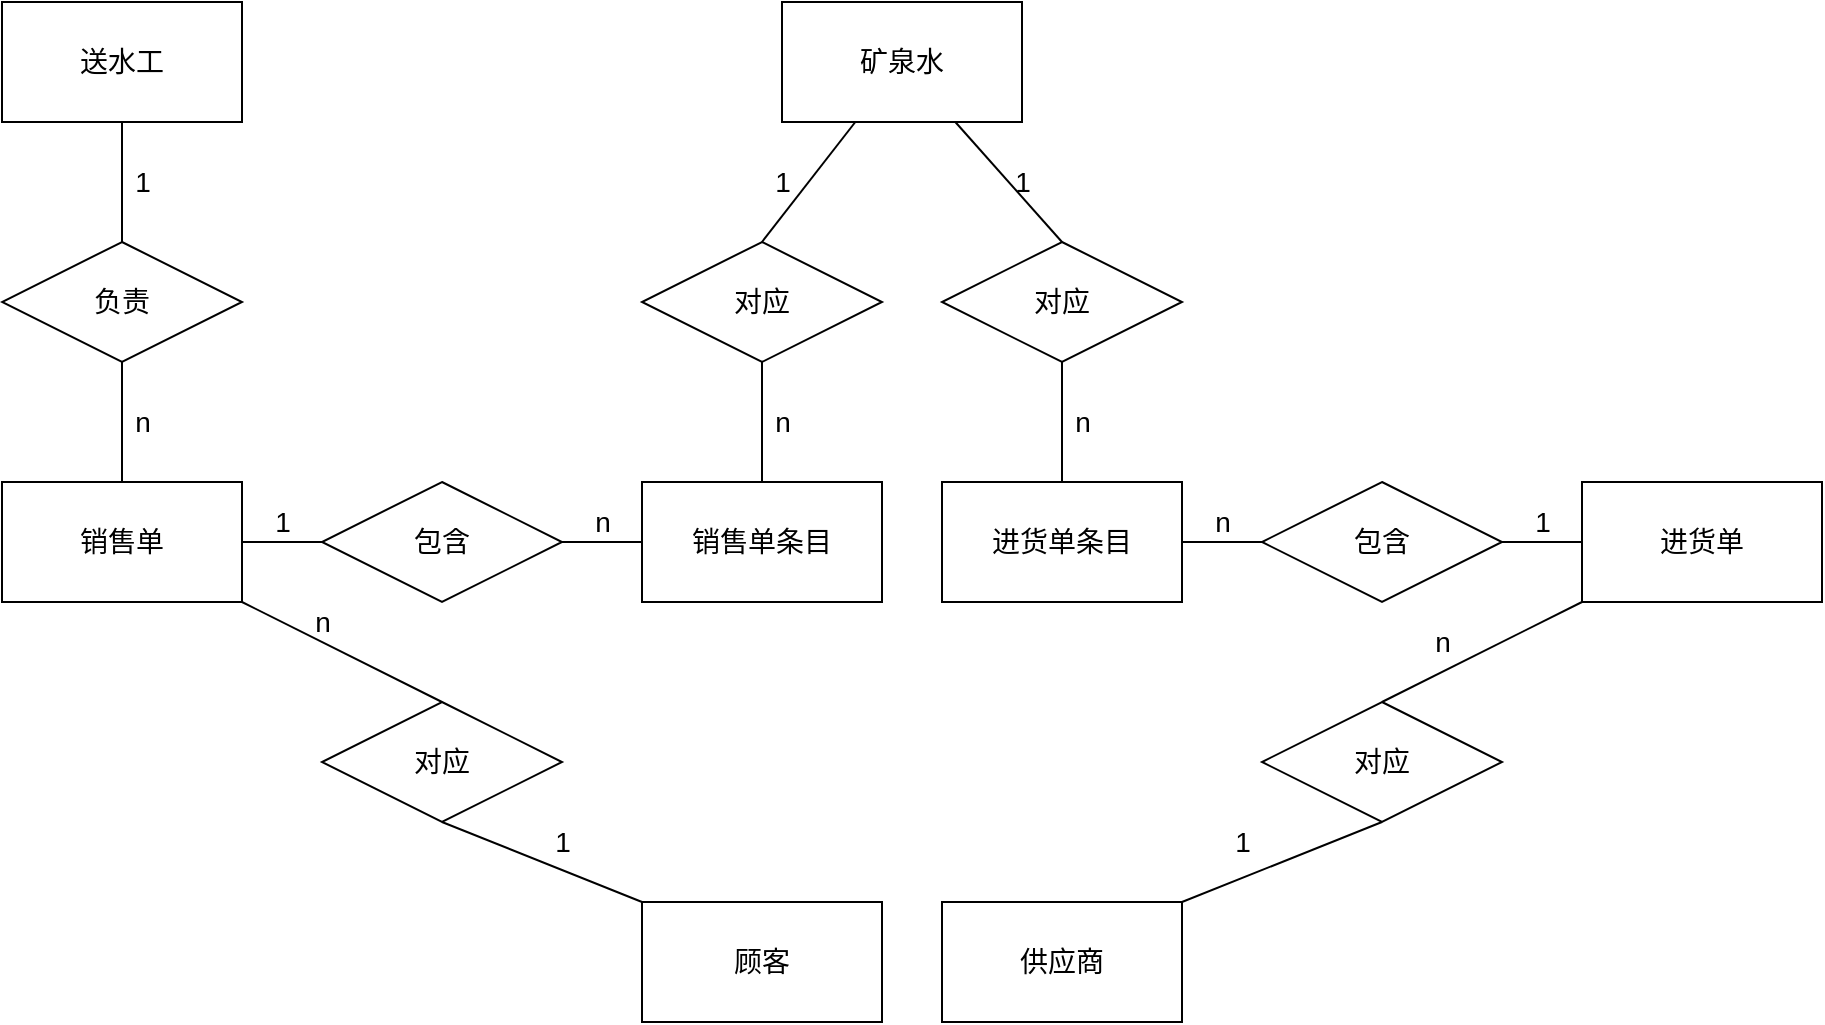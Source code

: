 <mxfile version="15.5.5" type="device"><diagram id="C6Kc3NpAKqep5UCUDg0k" name="Page-1"><mxGraphModel dx="1865" dy="521" grid="1" gridSize="10" guides="1" tooltips="1" connect="1" arrows="1" fold="1" page="1" pageScale="1" pageWidth="827" pageHeight="1169" math="0" shadow="0"><root><mxCell id="0"/><mxCell id="1" parent="0"/><mxCell id="UiWSUJKji9s2XBjCYPac-1" value="&lt;font style=&quot;font-size: 14px&quot;&gt;送水工&lt;/font&gt;" style="rounded=0;whiteSpace=wrap;html=1;" vertex="1" parent="1"><mxGeometry x="-10" y="120" width="120" height="60" as="geometry"/></mxCell><mxCell id="UiWSUJKji9s2XBjCYPac-27" style="edgeStyle=none;rounded=0;orthogonalLoop=1;jettySize=auto;html=1;entryX=0.5;entryY=0;entryDx=0;entryDy=0;fontSize=14;endArrow=none;endFill=0;" edge="1" parent="1" source="UiWSUJKji9s2XBjCYPac-2" target="UiWSUJKji9s2XBjCYPac-24"><mxGeometry relative="1" as="geometry"/></mxCell><mxCell id="UiWSUJKji9s2XBjCYPac-2" value="矿泉水" style="rounded=0;whiteSpace=wrap;html=1;fontSize=14;" vertex="1" parent="1"><mxGeometry x="380" y="120" width="120" height="60" as="geometry"/></mxCell><mxCell id="UiWSUJKji9s2XBjCYPac-3" value="销售单" style="rounded=0;whiteSpace=wrap;html=1;fontSize=14;" vertex="1" parent="1"><mxGeometry x="-10" y="360" width="120" height="60" as="geometry"/></mxCell><mxCell id="UiWSUJKji9s2XBjCYPac-4" value="销售单条目" style="rounded=0;whiteSpace=wrap;html=1;fontSize=14;" vertex="1" parent="1"><mxGeometry x="310" y="360" width="120" height="60" as="geometry"/></mxCell><mxCell id="UiWSUJKji9s2XBjCYPac-21" style="edgeStyle=none;rounded=0;orthogonalLoop=1;jettySize=auto;html=1;fontSize=14;endArrow=none;endFill=0;" edge="1" parent="1" source="UiWSUJKji9s2XBjCYPac-5" target="UiWSUJKji9s2XBjCYPac-18"><mxGeometry relative="1" as="geometry"/></mxCell><mxCell id="UiWSUJKji9s2XBjCYPac-5" value="进货单条目" style="rounded=0;whiteSpace=wrap;html=1;fontSize=14;" vertex="1" parent="1"><mxGeometry x="460" y="360" width="120" height="60" as="geometry"/></mxCell><mxCell id="UiWSUJKji9s2XBjCYPac-6" value="进货单" style="rounded=0;whiteSpace=wrap;html=1;fontSize=14;" vertex="1" parent="1"><mxGeometry x="780" y="360" width="120" height="60" as="geometry"/></mxCell><mxCell id="UiWSUJKji9s2XBjCYPac-7" value="顾客" style="rounded=0;whiteSpace=wrap;html=1;fontSize=14;" vertex="1" parent="1"><mxGeometry x="310" y="570" width="120" height="60" as="geometry"/></mxCell><mxCell id="UiWSUJKji9s2XBjCYPac-30" style="edgeStyle=none;rounded=0;orthogonalLoop=1;jettySize=auto;html=1;exitX=1;exitY=0;exitDx=0;exitDy=0;entryX=0.5;entryY=1;entryDx=0;entryDy=0;fontSize=14;endArrow=none;endFill=0;" edge="1" parent="1" source="UiWSUJKji9s2XBjCYPac-8" target="UiWSUJKji9s2XBjCYPac-29"><mxGeometry relative="1" as="geometry"/></mxCell><mxCell id="UiWSUJKji9s2XBjCYPac-8" value="供应商" style="rounded=0;whiteSpace=wrap;html=1;fontSize=14;" vertex="1" parent="1"><mxGeometry x="460" y="570" width="120" height="60" as="geometry"/></mxCell><mxCell id="UiWSUJKji9s2XBjCYPac-10" style="rounded=0;orthogonalLoop=1;jettySize=auto;html=1;exitX=0.5;exitY=0;exitDx=0;exitDy=0;fontSize=14;endArrow=none;endFill=0;" edge="1" parent="1" source="UiWSUJKji9s2XBjCYPac-9" target="UiWSUJKji9s2XBjCYPac-1"><mxGeometry relative="1" as="geometry"/></mxCell><mxCell id="UiWSUJKji9s2XBjCYPac-11" style="edgeStyle=none;rounded=0;orthogonalLoop=1;jettySize=auto;html=1;fontSize=14;endArrow=none;endFill=0;exitX=0.5;exitY=1;exitDx=0;exitDy=0;" edge="1" parent="1" source="UiWSUJKji9s2XBjCYPac-9" target="UiWSUJKji9s2XBjCYPac-3"><mxGeometry relative="1" as="geometry"/></mxCell><mxCell id="UiWSUJKji9s2XBjCYPac-9" value="负责" style="rhombus;whiteSpace=wrap;html=1;fontSize=14;" vertex="1" parent="1"><mxGeometry x="-10" y="240" width="120" height="60" as="geometry"/></mxCell><mxCell id="UiWSUJKji9s2XBjCYPac-14" style="edgeStyle=none;rounded=0;orthogonalLoop=1;jettySize=auto;html=1;exitX=0.5;exitY=0;exitDx=0;exitDy=0;fontSize=14;endArrow=none;endFill=0;" edge="1" parent="1" source="UiWSUJKji9s2XBjCYPac-13"><mxGeometry relative="1" as="geometry"><mxPoint x="110" y="420" as="targetPoint"/></mxGeometry></mxCell><mxCell id="UiWSUJKji9s2XBjCYPac-15" style="edgeStyle=none;rounded=0;orthogonalLoop=1;jettySize=auto;html=1;entryX=0;entryY=0;entryDx=0;entryDy=0;fontSize=14;endArrow=none;endFill=0;exitX=0.5;exitY=1;exitDx=0;exitDy=0;" edge="1" parent="1" source="UiWSUJKji9s2XBjCYPac-13" target="UiWSUJKji9s2XBjCYPac-7"><mxGeometry relative="1" as="geometry"><mxPoint x="130" y="540" as="sourcePoint"/></mxGeometry></mxCell><mxCell id="UiWSUJKji9s2XBjCYPac-13" value="对应" style="rhombus;whiteSpace=wrap;html=1;fontSize=14;" vertex="1" parent="1"><mxGeometry x="150" y="470" width="120" height="60" as="geometry"/></mxCell><mxCell id="UiWSUJKji9s2XBjCYPac-19" style="edgeStyle=none;rounded=0;orthogonalLoop=1;jettySize=auto;html=1;exitX=0;exitY=0.5;exitDx=0;exitDy=0;entryX=1;entryY=0.5;entryDx=0;entryDy=0;fontSize=14;endArrow=none;endFill=0;" edge="1" parent="1" source="UiWSUJKji9s2XBjCYPac-17" target="UiWSUJKji9s2XBjCYPac-3"><mxGeometry relative="1" as="geometry"/></mxCell><mxCell id="UiWSUJKji9s2XBjCYPac-20" style="edgeStyle=none;rounded=0;orthogonalLoop=1;jettySize=auto;html=1;fontSize=14;endArrow=none;endFill=0;" edge="1" parent="1" source="UiWSUJKji9s2XBjCYPac-17" target="UiWSUJKji9s2XBjCYPac-4"><mxGeometry relative="1" as="geometry"/></mxCell><mxCell id="UiWSUJKji9s2XBjCYPac-17" value="包含" style="rhombus;whiteSpace=wrap;html=1;fontSize=14;" vertex="1" parent="1"><mxGeometry x="150" y="360" width="120" height="60" as="geometry"/></mxCell><mxCell id="UiWSUJKji9s2XBjCYPac-22" style="edgeStyle=none;rounded=0;orthogonalLoop=1;jettySize=auto;html=1;fontSize=14;endArrow=none;endFill=0;" edge="1" parent="1" source="UiWSUJKji9s2XBjCYPac-18" target="UiWSUJKji9s2XBjCYPac-6"><mxGeometry relative="1" as="geometry"/></mxCell><mxCell id="UiWSUJKji9s2XBjCYPac-18" value="包含" style="rhombus;whiteSpace=wrap;html=1;fontSize=14;" vertex="1" parent="1"><mxGeometry x="620" y="360" width="120" height="60" as="geometry"/></mxCell><mxCell id="UiWSUJKji9s2XBjCYPac-25" style="edgeStyle=none;rounded=0;orthogonalLoop=1;jettySize=auto;html=1;exitX=0.5;exitY=0;exitDx=0;exitDy=0;fontSize=14;endArrow=none;endFill=0;" edge="1" parent="1" source="UiWSUJKji9s2XBjCYPac-23" target="UiWSUJKji9s2XBjCYPac-2"><mxGeometry relative="1" as="geometry"/></mxCell><mxCell id="UiWSUJKji9s2XBjCYPac-26" style="edgeStyle=none;rounded=0;orthogonalLoop=1;jettySize=auto;html=1;exitX=0.5;exitY=1;exitDx=0;exitDy=0;fontSize=14;endArrow=none;endFill=0;" edge="1" parent="1" source="UiWSUJKji9s2XBjCYPac-23" target="UiWSUJKji9s2XBjCYPac-4"><mxGeometry relative="1" as="geometry"/></mxCell><mxCell id="UiWSUJKji9s2XBjCYPac-23" value="对应" style="rhombus;whiteSpace=wrap;html=1;fontSize=14;" vertex="1" parent="1"><mxGeometry x="310" y="240" width="120" height="60" as="geometry"/></mxCell><mxCell id="UiWSUJKji9s2XBjCYPac-28" style="edgeStyle=none;rounded=0;orthogonalLoop=1;jettySize=auto;html=1;fontSize=14;endArrow=none;endFill=0;" edge="1" parent="1" source="UiWSUJKji9s2XBjCYPac-24" target="UiWSUJKji9s2XBjCYPac-5"><mxGeometry relative="1" as="geometry"/></mxCell><mxCell id="UiWSUJKji9s2XBjCYPac-24" value="对应" style="rhombus;whiteSpace=wrap;html=1;fontSize=14;" vertex="1" parent="1"><mxGeometry x="460" y="240" width="120" height="60" as="geometry"/></mxCell><mxCell id="UiWSUJKji9s2XBjCYPac-31" style="edgeStyle=none;rounded=0;orthogonalLoop=1;jettySize=auto;html=1;exitX=0.5;exitY=0;exitDx=0;exitDy=0;entryX=0;entryY=1;entryDx=0;entryDy=0;fontSize=14;endArrow=none;endFill=0;" edge="1" parent="1" source="UiWSUJKji9s2XBjCYPac-29" target="UiWSUJKji9s2XBjCYPac-6"><mxGeometry relative="1" as="geometry"/></mxCell><mxCell id="UiWSUJKji9s2XBjCYPac-29" value="对应" style="rhombus;whiteSpace=wrap;html=1;fontSize=14;" vertex="1" parent="1"><mxGeometry x="620" y="470" width="120" height="60" as="geometry"/></mxCell><mxCell id="UiWSUJKji9s2XBjCYPac-32" value="1" style="text;html=1;align=center;verticalAlign=middle;resizable=0;points=[];autosize=1;strokeColor=none;fillColor=none;fontSize=14;" vertex="1" parent="1"><mxGeometry x="50" y="200" width="20" height="20" as="geometry"/></mxCell><mxCell id="UiWSUJKji9s2XBjCYPac-33" value="n" style="text;html=1;align=center;verticalAlign=middle;resizable=0;points=[];autosize=1;strokeColor=none;fillColor=none;fontSize=14;" vertex="1" parent="1"><mxGeometry x="50" y="320" width="20" height="20" as="geometry"/></mxCell><mxCell id="UiWSUJKji9s2XBjCYPac-34" value="1" style="text;html=1;align=center;verticalAlign=middle;resizable=0;points=[];autosize=1;strokeColor=none;fillColor=none;fontSize=14;" vertex="1" parent="1"><mxGeometry x="120" y="370" width="20" height="20" as="geometry"/></mxCell><mxCell id="UiWSUJKji9s2XBjCYPac-35" value="n" style="text;html=1;align=center;verticalAlign=middle;resizable=0;points=[];autosize=1;strokeColor=none;fillColor=none;fontSize=14;" vertex="1" parent="1"><mxGeometry x="280" y="370" width="20" height="20" as="geometry"/></mxCell><mxCell id="UiWSUJKji9s2XBjCYPac-36" value="n" style="text;html=1;align=center;verticalAlign=middle;resizable=0;points=[];autosize=1;strokeColor=none;fillColor=none;fontSize=14;" vertex="1" parent="1"><mxGeometry x="140" y="420" width="20" height="20" as="geometry"/></mxCell><mxCell id="UiWSUJKji9s2XBjCYPac-37" value="1" style="text;html=1;align=center;verticalAlign=middle;resizable=0;points=[];autosize=1;strokeColor=none;fillColor=none;fontSize=14;" vertex="1" parent="1"><mxGeometry x="260" y="530" width="20" height="20" as="geometry"/></mxCell><mxCell id="UiWSUJKji9s2XBjCYPac-38" value="1" style="text;html=1;align=center;verticalAlign=middle;resizable=0;points=[];autosize=1;strokeColor=none;fillColor=none;fontSize=14;" vertex="1" parent="1"><mxGeometry x="600" y="530" width="20" height="20" as="geometry"/></mxCell><mxCell id="UiWSUJKji9s2XBjCYPac-39" value="n" style="text;html=1;align=center;verticalAlign=middle;resizable=0;points=[];autosize=1;strokeColor=none;fillColor=none;fontSize=14;" vertex="1" parent="1"><mxGeometry x="700" y="430" width="20" height="20" as="geometry"/></mxCell><mxCell id="UiWSUJKji9s2XBjCYPac-40" value="1" style="text;html=1;align=center;verticalAlign=middle;resizable=0;points=[];autosize=1;strokeColor=none;fillColor=none;fontSize=14;" vertex="1" parent="1"><mxGeometry x="750" y="370" width="20" height="20" as="geometry"/></mxCell><mxCell id="UiWSUJKji9s2XBjCYPac-41" value="n" style="text;html=1;align=center;verticalAlign=middle;resizable=0;points=[];autosize=1;strokeColor=none;fillColor=none;fontSize=14;" vertex="1" parent="1"><mxGeometry x="590" y="370" width="20" height="20" as="geometry"/></mxCell><mxCell id="UiWSUJKji9s2XBjCYPac-42" value="1" style="text;html=1;align=center;verticalAlign=middle;resizable=0;points=[];autosize=1;strokeColor=none;fillColor=none;fontSize=14;" vertex="1" parent="1"><mxGeometry x="370" y="200" width="20" height="20" as="geometry"/></mxCell><mxCell id="UiWSUJKji9s2XBjCYPac-43" value="1" style="text;html=1;align=center;verticalAlign=middle;resizable=0;points=[];autosize=1;strokeColor=none;fillColor=none;fontSize=14;" vertex="1" parent="1"><mxGeometry x="490" y="200" width="20" height="20" as="geometry"/></mxCell><mxCell id="UiWSUJKji9s2XBjCYPac-44" value="n" style="text;html=1;align=center;verticalAlign=middle;resizable=0;points=[];autosize=1;strokeColor=none;fillColor=none;fontSize=14;" vertex="1" parent="1"><mxGeometry x="370" y="320" width="20" height="20" as="geometry"/></mxCell><mxCell id="UiWSUJKji9s2XBjCYPac-45" value="n" style="text;html=1;align=center;verticalAlign=middle;resizable=0;points=[];autosize=1;strokeColor=none;fillColor=none;fontSize=14;" vertex="1" parent="1"><mxGeometry x="520" y="320" width="20" height="20" as="geometry"/></mxCell></root></mxGraphModel></diagram></mxfile>